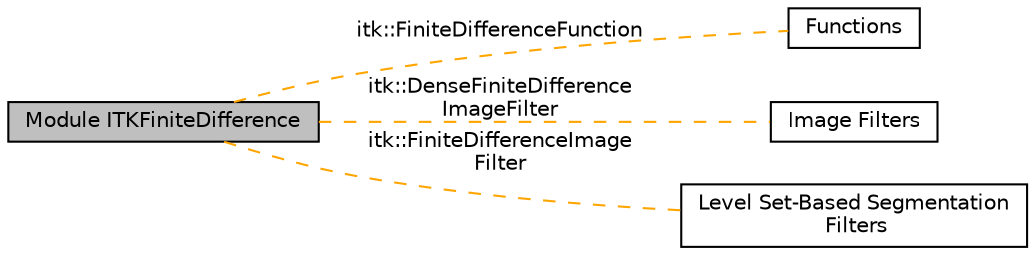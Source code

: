 digraph "Module ITKFiniteDifference"
{
  edge [fontname="Helvetica",fontsize="10",labelfontname="Helvetica",labelfontsize="10"];
  node [fontname="Helvetica",fontsize="10",shape=box];
  rankdir=LR;
  Node3 [label="Functions",height=0.2,width=0.4,color="black", fillcolor="white", style="filled",URL="$group__Functions.html",tooltip=" "];
  Node1 [label="Module ITKFiniteDifference",height=0.2,width=0.4,color="black", fillcolor="grey75", style="filled", fontcolor="black",tooltip=" "];
  Node2 [label="Image Filters",height=0.2,width=0.4,color="black", fillcolor="white", style="filled",URL="$group__ImageFilters.html",tooltip=" "];
  Node4 [label="Level Set-Based Segmentation\l Filters",height=0.2,width=0.4,color="black", fillcolor="white", style="filled",URL="$group__LevelSetSegmentation.html",tooltip=" "];
  Node1->Node2 [shape=plaintext, label="itk::DenseFiniteDifference\lImageFilter", color="orange", dir="none", style="dashed"];
  Node1->Node3 [shape=plaintext, label="itk::FiniteDifferenceFunction", color="orange", dir="none", style="dashed"];
  Node1->Node4 [shape=plaintext, label="itk::FiniteDifferenceImage\lFilter", color="orange", dir="none", style="dashed"];
}
